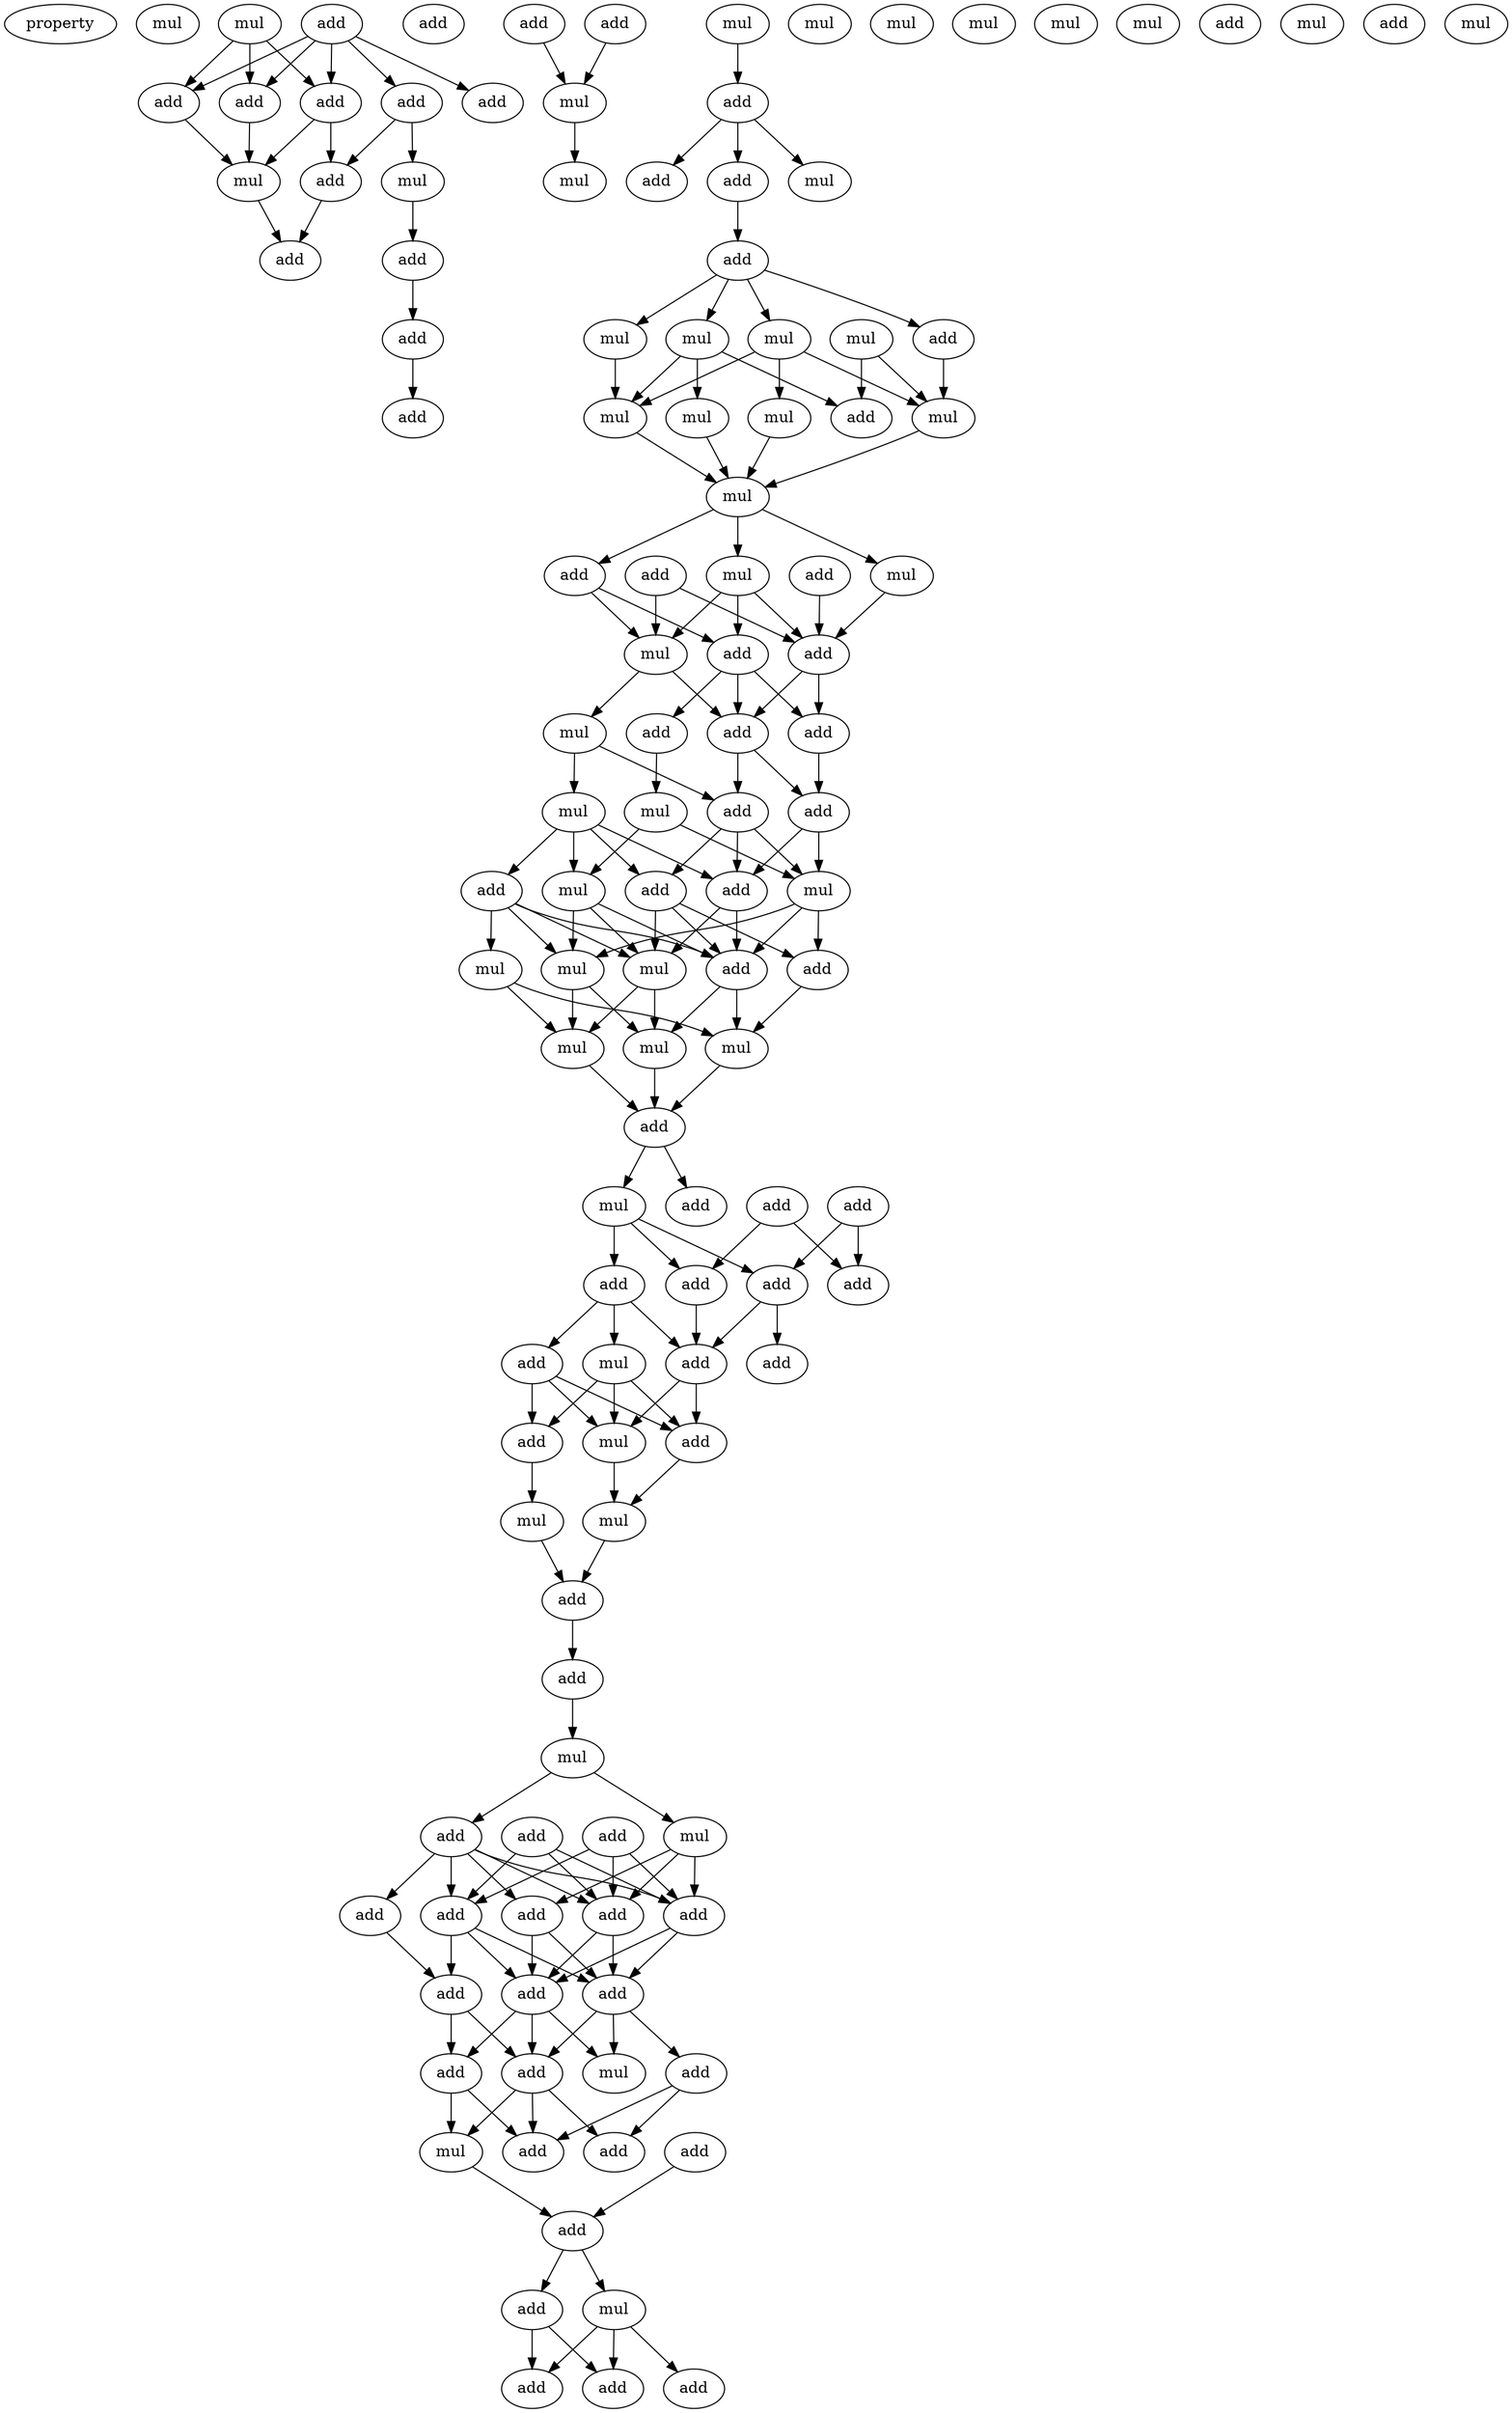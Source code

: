 digraph {
    node [fontcolor=black]
    property [mul=2,lf=1.7]
    0 [ label = mul ];
    1 [ label = mul ];
    2 [ label = add ];
    3 [ label = add ];
    4 [ label = add ];
    5 [ label = add ];
    6 [ label = add ];
    7 [ label = add ];
    8 [ label = add ];
    9 [ label = mul ];
    10 [ label = mul ];
    11 [ label = add ];
    12 [ label = add ];
    13 [ label = add ];
    14 [ label = add ];
    15 [ label = add ];
    16 [ label = add ];
    17 [ label = add ];
    18 [ label = mul ];
    19 [ label = mul ];
    20 [ label = mul ];
    21 [ label = mul ];
    22 [ label = mul ];
    23 [ label = add ];
    24 [ label = add ];
    25 [ label = add ];
    26 [ label = mul ];
    27 [ label = mul ];
    28 [ label = mul ];
    29 [ label = add ];
    30 [ label = mul ];
    31 [ label = mul ];
    32 [ label = mul ];
    33 [ label = mul ];
    34 [ label = add ];
    35 [ label = mul ];
    36 [ label = mul ];
    37 [ label = mul ];
    38 [ label = add ];
    39 [ label = mul ];
    40 [ label = mul ];
    41 [ label = add ];
    42 [ label = mul ];
    43 [ label = mul ];
    44 [ label = add ];
    45 [ label = add ];
    46 [ label = mul ];
    47 [ label = add ];
    48 [ label = add ];
    49 [ label = add ];
    50 [ label = add ];
    51 [ label = mul ];
    52 [ label = add ];
    53 [ label = mul ];
    54 [ label = add ];
    55 [ label = mul ];
    56 [ label = add ];
    57 [ label = mul ];
    58 [ label = add ];
    59 [ label = add ];
    60 [ label = add ];
    61 [ label = mul ];
    62 [ label = mul ];
    63 [ label = add ];
    64 [ label = mul ];
    65 [ label = add ];
    66 [ label = mul ];
    67 [ label = mul ];
    68 [ label = mul ];
    69 [ label = mul ];
    70 [ label = add ];
    71 [ label = mul ];
    72 [ label = add ];
    73 [ label = add ];
    74 [ label = add ];
    75 [ label = add ];
    76 [ label = add ];
    77 [ label = add ];
    78 [ label = add ];
    79 [ label = mul ];
    80 [ label = add ];
    81 [ label = add ];
    82 [ label = add ];
    83 [ label = add ];
    84 [ label = mul ];
    85 [ label = add ];
    86 [ label = mul ];
    87 [ label = mul ];
    88 [ label = add ];
    89 [ label = add ];
    90 [ label = mul ];
    91 [ label = mul ];
    92 [ label = add ];
    93 [ label = add ];
    94 [ label = add ];
    95 [ label = mul ];
    96 [ label = add ];
    97 [ label = add ];
    98 [ label = add ];
    99 [ label = add ];
    100 [ label = add ];
    101 [ label = add ];
    102 [ label = add ];
    103 [ label = add ];
    104 [ label = add ];
    105 [ label = add ];
    106 [ label = add ];
    107 [ label = mul ];
    108 [ label = add ];
    109 [ label = add ];
    110 [ label = add ];
    111 [ label = mul ];
    112 [ label = add ];
    113 [ label = add ];
    114 [ label = mul ];
    115 [ label = add ];
    116 [ label = mul ];
    117 [ label = add ];
    118 [ label = add ];
    119 [ label = add ];
    120 [ label = add ];
    121 [ label = mul ];
    1 -> 3 [ name = 0 ];
    1 -> 6 [ name = 1 ];
    1 -> 7 [ name = 2 ];
    2 -> 3 [ name = 3 ];
    2 -> 4 [ name = 4 ];
    2 -> 5 [ name = 5 ];
    2 -> 6 [ name = 6 ];
    2 -> 7 [ name = 7 ];
    3 -> 8 [ name = 8 ];
    3 -> 10 [ name = 9 ];
    4 -> 8 [ name = 10 ];
    4 -> 9 [ name = 11 ];
    6 -> 10 [ name = 12 ];
    7 -> 10 [ name = 13 ];
    8 -> 11 [ name = 14 ];
    9 -> 12 [ name = 15 ];
    10 -> 11 [ name = 16 ];
    12 -> 13 [ name = 17 ];
    13 -> 14 [ name = 18 ];
    16 -> 18 [ name = 19 ];
    17 -> 18 [ name = 20 ];
    18 -> 20 [ name = 21 ];
    19 -> 23 [ name = 22 ];
    23 -> 24 [ name = 23 ];
    23 -> 25 [ name = 24 ];
    23 -> 28 [ name = 25 ];
    25 -> 29 [ name = 26 ];
    29 -> 31 [ name = 27 ];
    29 -> 32 [ name = 28 ];
    29 -> 33 [ name = 29 ];
    29 -> 34 [ name = 30 ];
    30 -> 36 [ name = 31 ];
    30 -> 38 [ name = 32 ];
    31 -> 36 [ name = 33 ];
    31 -> 37 [ name = 34 ];
    31 -> 39 [ name = 35 ];
    32 -> 39 [ name = 36 ];
    33 -> 35 [ name = 37 ];
    33 -> 38 [ name = 38 ];
    33 -> 39 [ name = 39 ];
    34 -> 36 [ name = 40 ];
    35 -> 40 [ name = 41 ];
    36 -> 40 [ name = 42 ];
    37 -> 40 [ name = 43 ];
    39 -> 40 [ name = 44 ];
    40 -> 41 [ name = 45 ];
    40 -> 42 [ name = 46 ];
    40 -> 43 [ name = 47 ];
    41 -> 46 [ name = 48 ];
    41 -> 48 [ name = 49 ];
    42 -> 46 [ name = 50 ];
    42 -> 47 [ name = 51 ];
    42 -> 48 [ name = 52 ];
    43 -> 47 [ name = 53 ];
    44 -> 46 [ name = 54 ];
    44 -> 47 [ name = 55 ];
    45 -> 47 [ name = 56 ];
    46 -> 49 [ name = 57 ];
    46 -> 51 [ name = 58 ];
    47 -> 49 [ name = 59 ];
    47 -> 52 [ name = 60 ];
    48 -> 49 [ name = 61 ];
    48 -> 50 [ name = 62 ];
    48 -> 52 [ name = 63 ];
    49 -> 54 [ name = 64 ];
    49 -> 56 [ name = 65 ];
    50 -> 55 [ name = 66 ];
    51 -> 53 [ name = 67 ];
    51 -> 56 [ name = 68 ];
    52 -> 54 [ name = 69 ];
    53 -> 58 [ name = 70 ];
    53 -> 59 [ name = 71 ];
    53 -> 60 [ name = 72 ];
    53 -> 61 [ name = 73 ];
    54 -> 57 [ name = 74 ];
    54 -> 58 [ name = 75 ];
    55 -> 57 [ name = 76 ];
    55 -> 61 [ name = 77 ];
    56 -> 57 [ name = 78 ];
    56 -> 58 [ name = 79 ];
    56 -> 60 [ name = 80 ];
    57 -> 63 [ name = 81 ];
    57 -> 65 [ name = 82 ];
    57 -> 66 [ name = 83 ];
    58 -> 63 [ name = 84 ];
    58 -> 64 [ name = 85 ];
    59 -> 62 [ name = 86 ];
    59 -> 63 [ name = 87 ];
    59 -> 64 [ name = 88 ];
    59 -> 66 [ name = 89 ];
    60 -> 63 [ name = 90 ];
    60 -> 64 [ name = 91 ];
    60 -> 65 [ name = 92 ];
    61 -> 63 [ name = 93 ];
    61 -> 64 [ name = 94 ];
    61 -> 66 [ name = 95 ];
    62 -> 67 [ name = 96 ];
    62 -> 69 [ name = 97 ];
    63 -> 67 [ name = 98 ];
    63 -> 68 [ name = 99 ];
    64 -> 68 [ name = 100 ];
    64 -> 69 [ name = 101 ];
    65 -> 67 [ name = 102 ];
    66 -> 68 [ name = 103 ];
    66 -> 69 [ name = 104 ];
    67 -> 70 [ name = 105 ];
    68 -> 70 [ name = 106 ];
    69 -> 70 [ name = 107 ];
    70 -> 71 [ name = 108 ];
    70 -> 74 [ name = 109 ];
    71 -> 75 [ name = 110 ];
    71 -> 76 [ name = 111 ];
    71 -> 78 [ name = 112 ];
    72 -> 75 [ name = 113 ];
    72 -> 77 [ name = 114 ];
    73 -> 76 [ name = 115 ];
    73 -> 77 [ name = 116 ];
    75 -> 80 [ name = 117 ];
    75 -> 81 [ name = 118 ];
    76 -> 81 [ name = 119 ];
    78 -> 79 [ name = 120 ];
    78 -> 81 [ name = 121 ];
    78 -> 82 [ name = 122 ];
    79 -> 83 [ name = 123 ];
    79 -> 84 [ name = 124 ];
    79 -> 85 [ name = 125 ];
    81 -> 83 [ name = 126 ];
    81 -> 84 [ name = 127 ];
    82 -> 83 [ name = 128 ];
    82 -> 84 [ name = 129 ];
    82 -> 85 [ name = 130 ];
    83 -> 86 [ name = 131 ];
    84 -> 86 [ name = 132 ];
    85 -> 87 [ name = 133 ];
    86 -> 88 [ name = 134 ];
    87 -> 88 [ name = 135 ];
    88 -> 89 [ name = 136 ];
    89 -> 91 [ name = 137 ];
    91 -> 94 [ name = 138 ];
    91 -> 95 [ name = 139 ];
    92 -> 96 [ name = 140 ];
    92 -> 99 [ name = 141 ];
    92 -> 100 [ name = 142 ];
    93 -> 96 [ name = 143 ];
    93 -> 99 [ name = 144 ];
    93 -> 100 [ name = 145 ];
    94 -> 96 [ name = 146 ];
    94 -> 97 [ name = 147 ];
    94 -> 98 [ name = 148 ];
    94 -> 99 [ name = 149 ];
    94 -> 100 [ name = 150 ];
    95 -> 98 [ name = 151 ];
    95 -> 99 [ name = 152 ];
    95 -> 100 [ name = 153 ];
    96 -> 101 [ name = 154 ];
    96 -> 102 [ name = 155 ];
    96 -> 103 [ name = 156 ];
    97 -> 102 [ name = 157 ];
    98 -> 101 [ name = 158 ];
    98 -> 103 [ name = 159 ];
    99 -> 101 [ name = 160 ];
    99 -> 103 [ name = 161 ];
    100 -> 101 [ name = 162 ];
    100 -> 103 [ name = 163 ];
    101 -> 105 [ name = 164 ];
    101 -> 106 [ name = 165 ];
    101 -> 107 [ name = 166 ];
    102 -> 104 [ name = 167 ];
    102 -> 106 [ name = 168 ];
    103 -> 104 [ name = 169 ];
    103 -> 106 [ name = 170 ];
    103 -> 107 [ name = 171 ];
    104 -> 108 [ name = 172 ];
    104 -> 111 [ name = 173 ];
    105 -> 108 [ name = 174 ];
    105 -> 109 [ name = 175 ];
    106 -> 108 [ name = 176 ];
    106 -> 109 [ name = 177 ];
    106 -> 111 [ name = 178 ];
    110 -> 113 [ name = 179 ];
    111 -> 113 [ name = 180 ];
    113 -> 114 [ name = 181 ];
    113 -> 115 [ name = 182 ];
    114 -> 117 [ name = 183 ];
    114 -> 118 [ name = 184 ];
    114 -> 119 [ name = 185 ];
    115 -> 117 [ name = 186 ];
    115 -> 118 [ name = 187 ];
}
